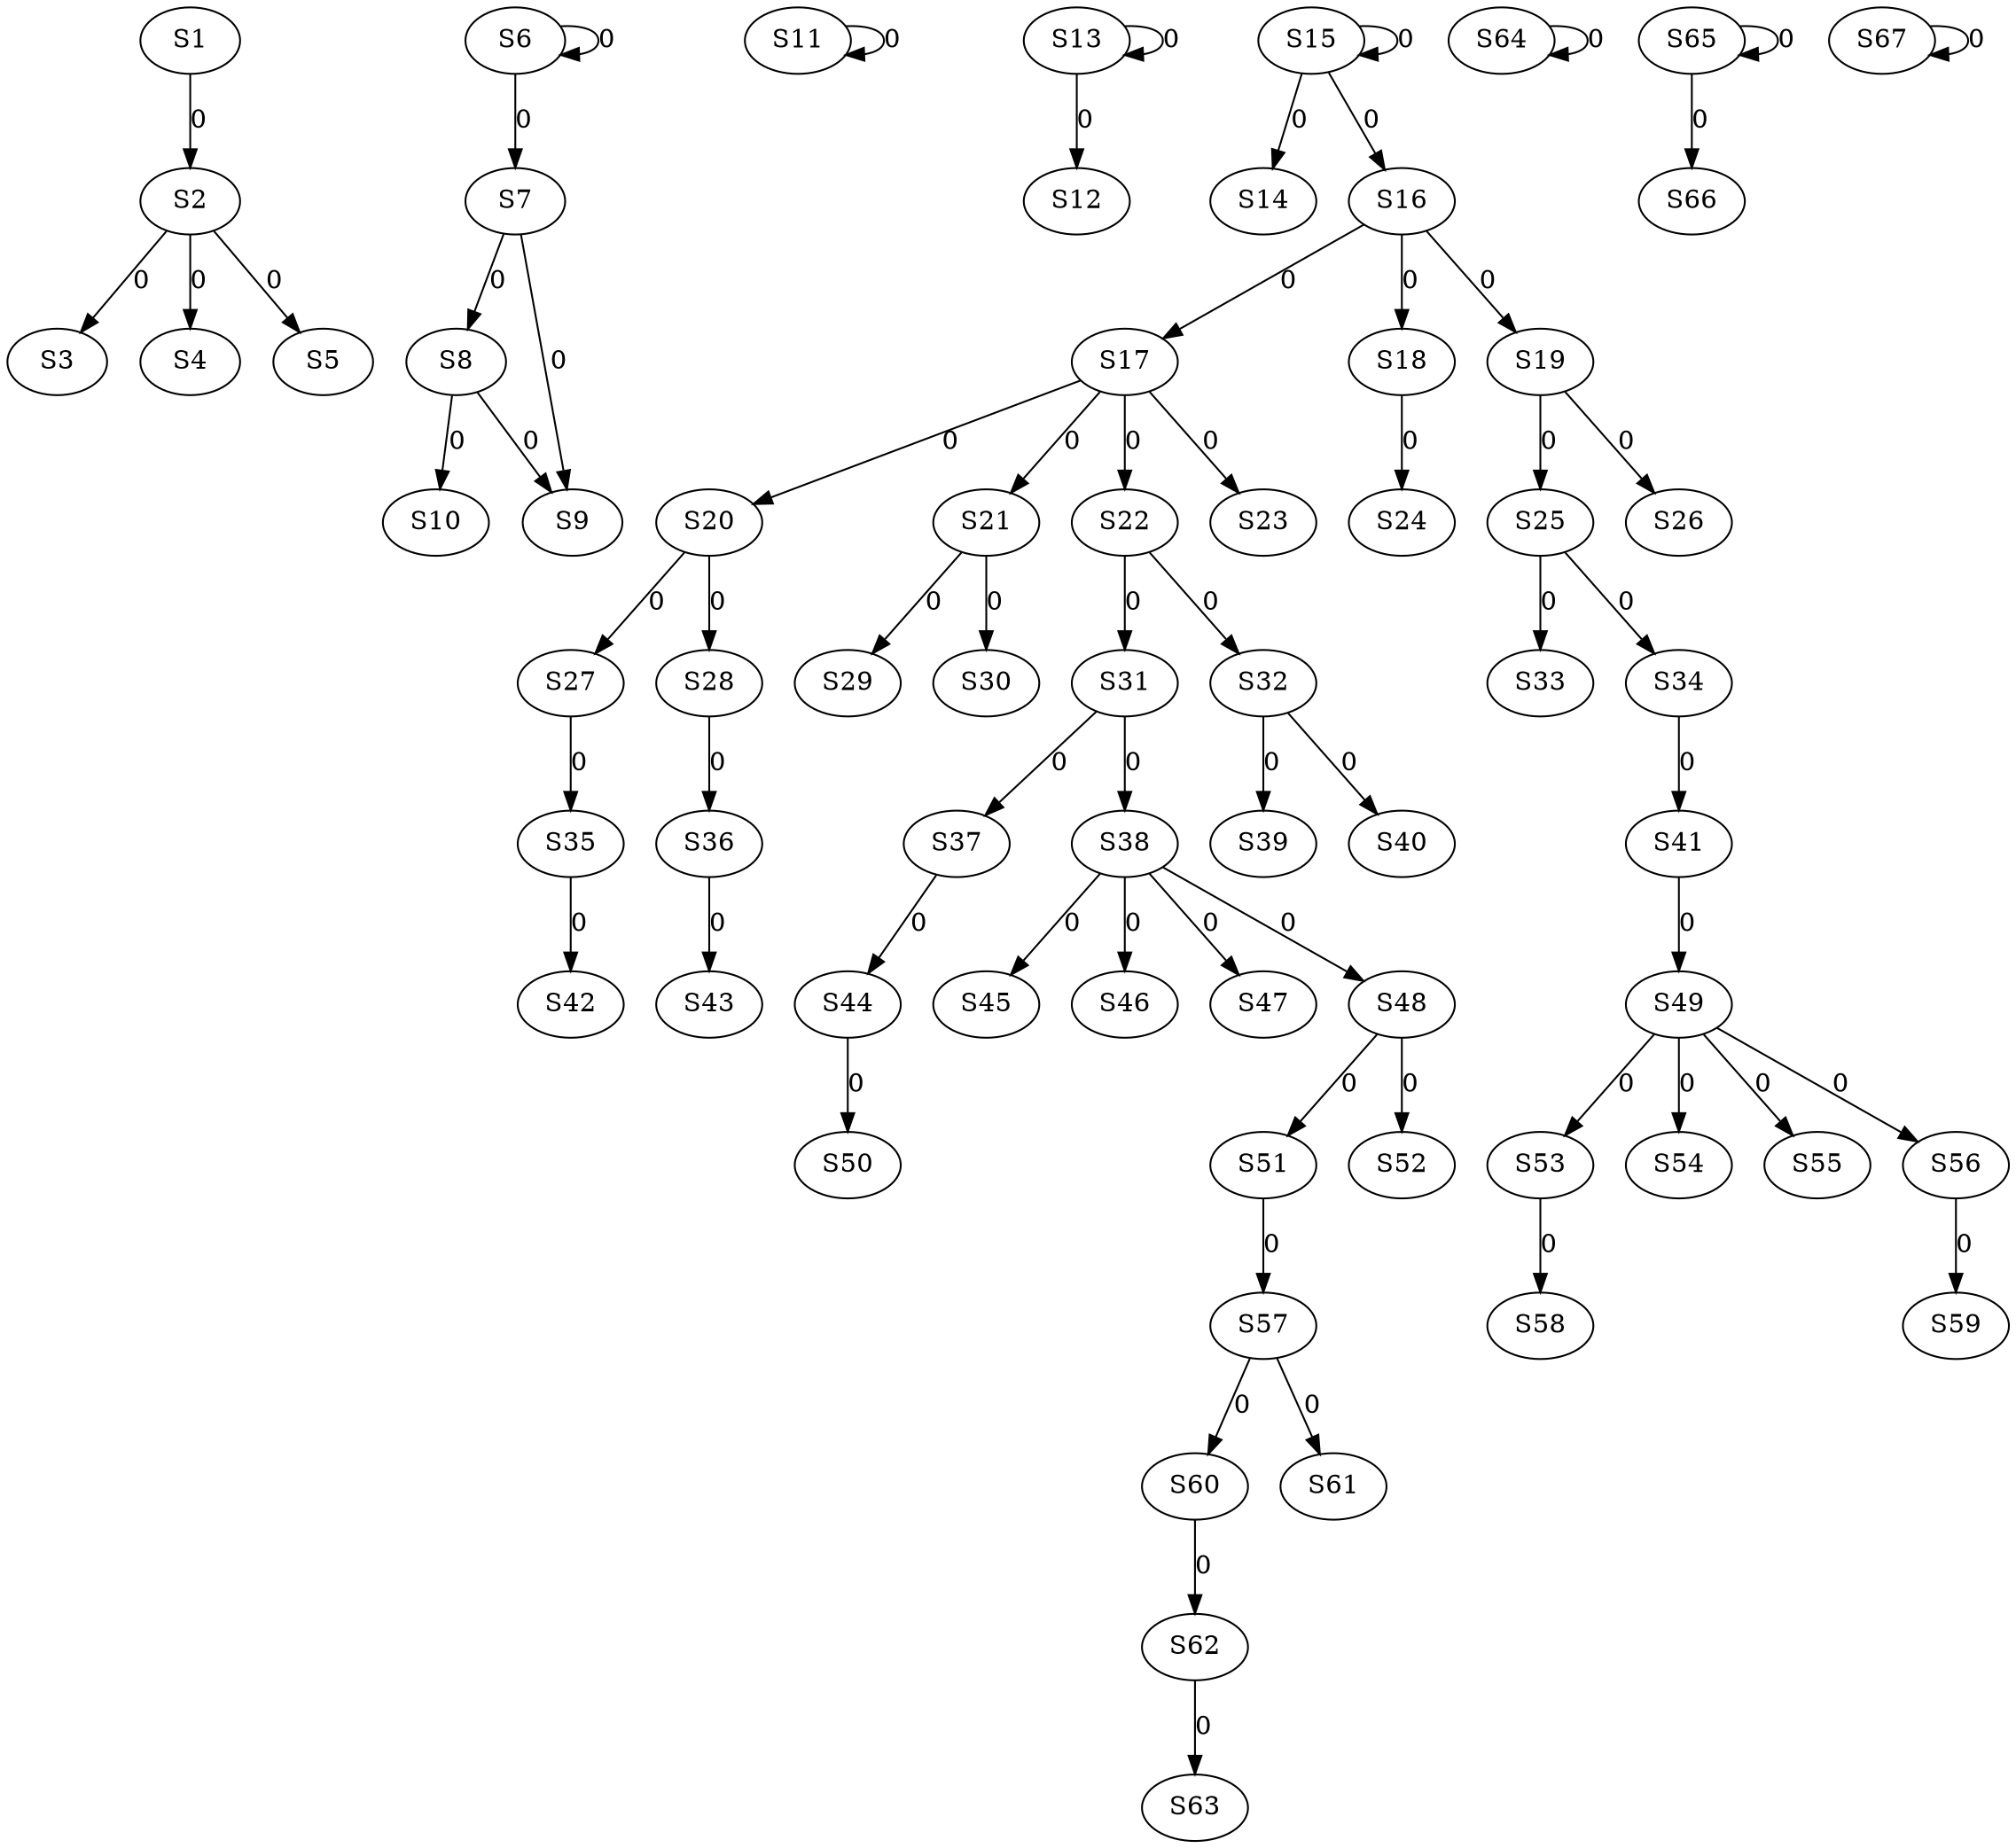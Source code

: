 strict digraph {
	S1 -> S2 [ label = 0 ];
	S2 -> S3 [ label = 0 ];
	S2 -> S4 [ label = 0 ];
	S2 -> S5 [ label = 0 ];
	S6 -> S6 [ label = 0 ];
	S6 -> S7 [ label = 0 ];
	S7 -> S8 [ label = 0 ];
	S7 -> S9 [ label = 0 ];
	S8 -> S10 [ label = 0 ];
	S11 -> S11 [ label = 0 ];
	S13 -> S12 [ label = 0 ];
	S13 -> S13 [ label = 0 ];
	S15 -> S14 [ label = 0 ];
	S15 -> S15 [ label = 0 ];
	S15 -> S16 [ label = 0 ];
	S16 -> S17 [ label = 0 ];
	S16 -> S18 [ label = 0 ];
	S16 -> S19 [ label = 0 ];
	S17 -> S20 [ label = 0 ];
	S17 -> S21 [ label = 0 ];
	S17 -> S22 [ label = 0 ];
	S17 -> S23 [ label = 0 ];
	S18 -> S24 [ label = 0 ];
	S19 -> S25 [ label = 0 ];
	S19 -> S26 [ label = 0 ];
	S20 -> S27 [ label = 0 ];
	S20 -> S28 [ label = 0 ];
	S21 -> S29 [ label = 0 ];
	S21 -> S30 [ label = 0 ];
	S22 -> S31 [ label = 0 ];
	S22 -> S32 [ label = 0 ];
	S25 -> S33 [ label = 0 ];
	S25 -> S34 [ label = 0 ];
	S27 -> S35 [ label = 0 ];
	S28 -> S36 [ label = 0 ];
	S31 -> S37 [ label = 0 ];
	S31 -> S38 [ label = 0 ];
	S32 -> S39 [ label = 0 ];
	S32 -> S40 [ label = 0 ];
	S34 -> S41 [ label = 0 ];
	S35 -> S42 [ label = 0 ];
	S36 -> S43 [ label = 0 ];
	S37 -> S44 [ label = 0 ];
	S38 -> S45 [ label = 0 ];
	S38 -> S46 [ label = 0 ];
	S38 -> S47 [ label = 0 ];
	S38 -> S48 [ label = 0 ];
	S41 -> S49 [ label = 0 ];
	S44 -> S50 [ label = 0 ];
	S48 -> S51 [ label = 0 ];
	S48 -> S52 [ label = 0 ];
	S49 -> S53 [ label = 0 ];
	S49 -> S54 [ label = 0 ];
	S49 -> S55 [ label = 0 ];
	S49 -> S56 [ label = 0 ];
	S51 -> S57 [ label = 0 ];
	S53 -> S58 [ label = 0 ];
	S56 -> S59 [ label = 0 ];
	S57 -> S60 [ label = 0 ];
	S57 -> S61 [ label = 0 ];
	S60 -> S62 [ label = 0 ];
	S62 -> S63 [ label = 0 ];
	S64 -> S64 [ label = 0 ];
	S65 -> S65 [ label = 0 ];
	S65 -> S66 [ label = 0 ];
	S67 -> S67 [ label = 0 ];
	S8 -> S9 [ label = 0 ];
}
